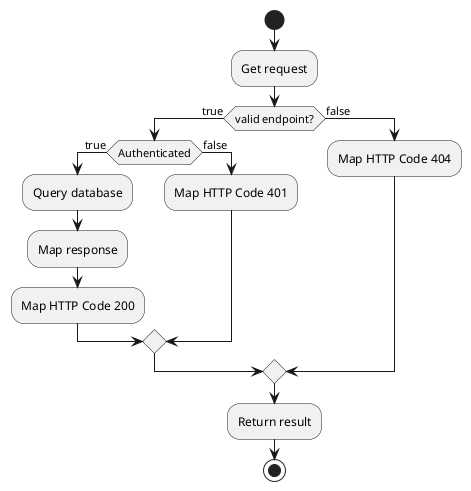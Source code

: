 @startuml
'https://plantuml.com/activity-diagram-beta

start
:Get request;
if (valid endpoint?) then (true)
    if (Authenticated) then (true)
        :Query database;
        :Map response;
        :Map HTTP Code 200;
    else (false)
        :Map HTTP Code 401;
    endif
else (false)
    :Map HTTP Code 404;
endif
:Return result;
stop

@enduml
